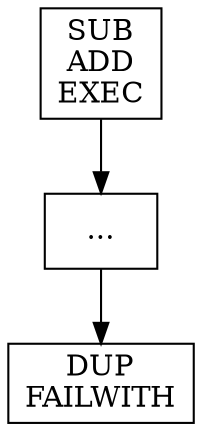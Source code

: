 digraph Michelson {
	node [shape=rectangle]
	0 [label="SUB
ADD
EXEC"]
	1 [label="..."]
	0 -> 1 [label=""]
	2 [label="DUP
FAILWITH"]
	1 -> 2 [label=""]
}
